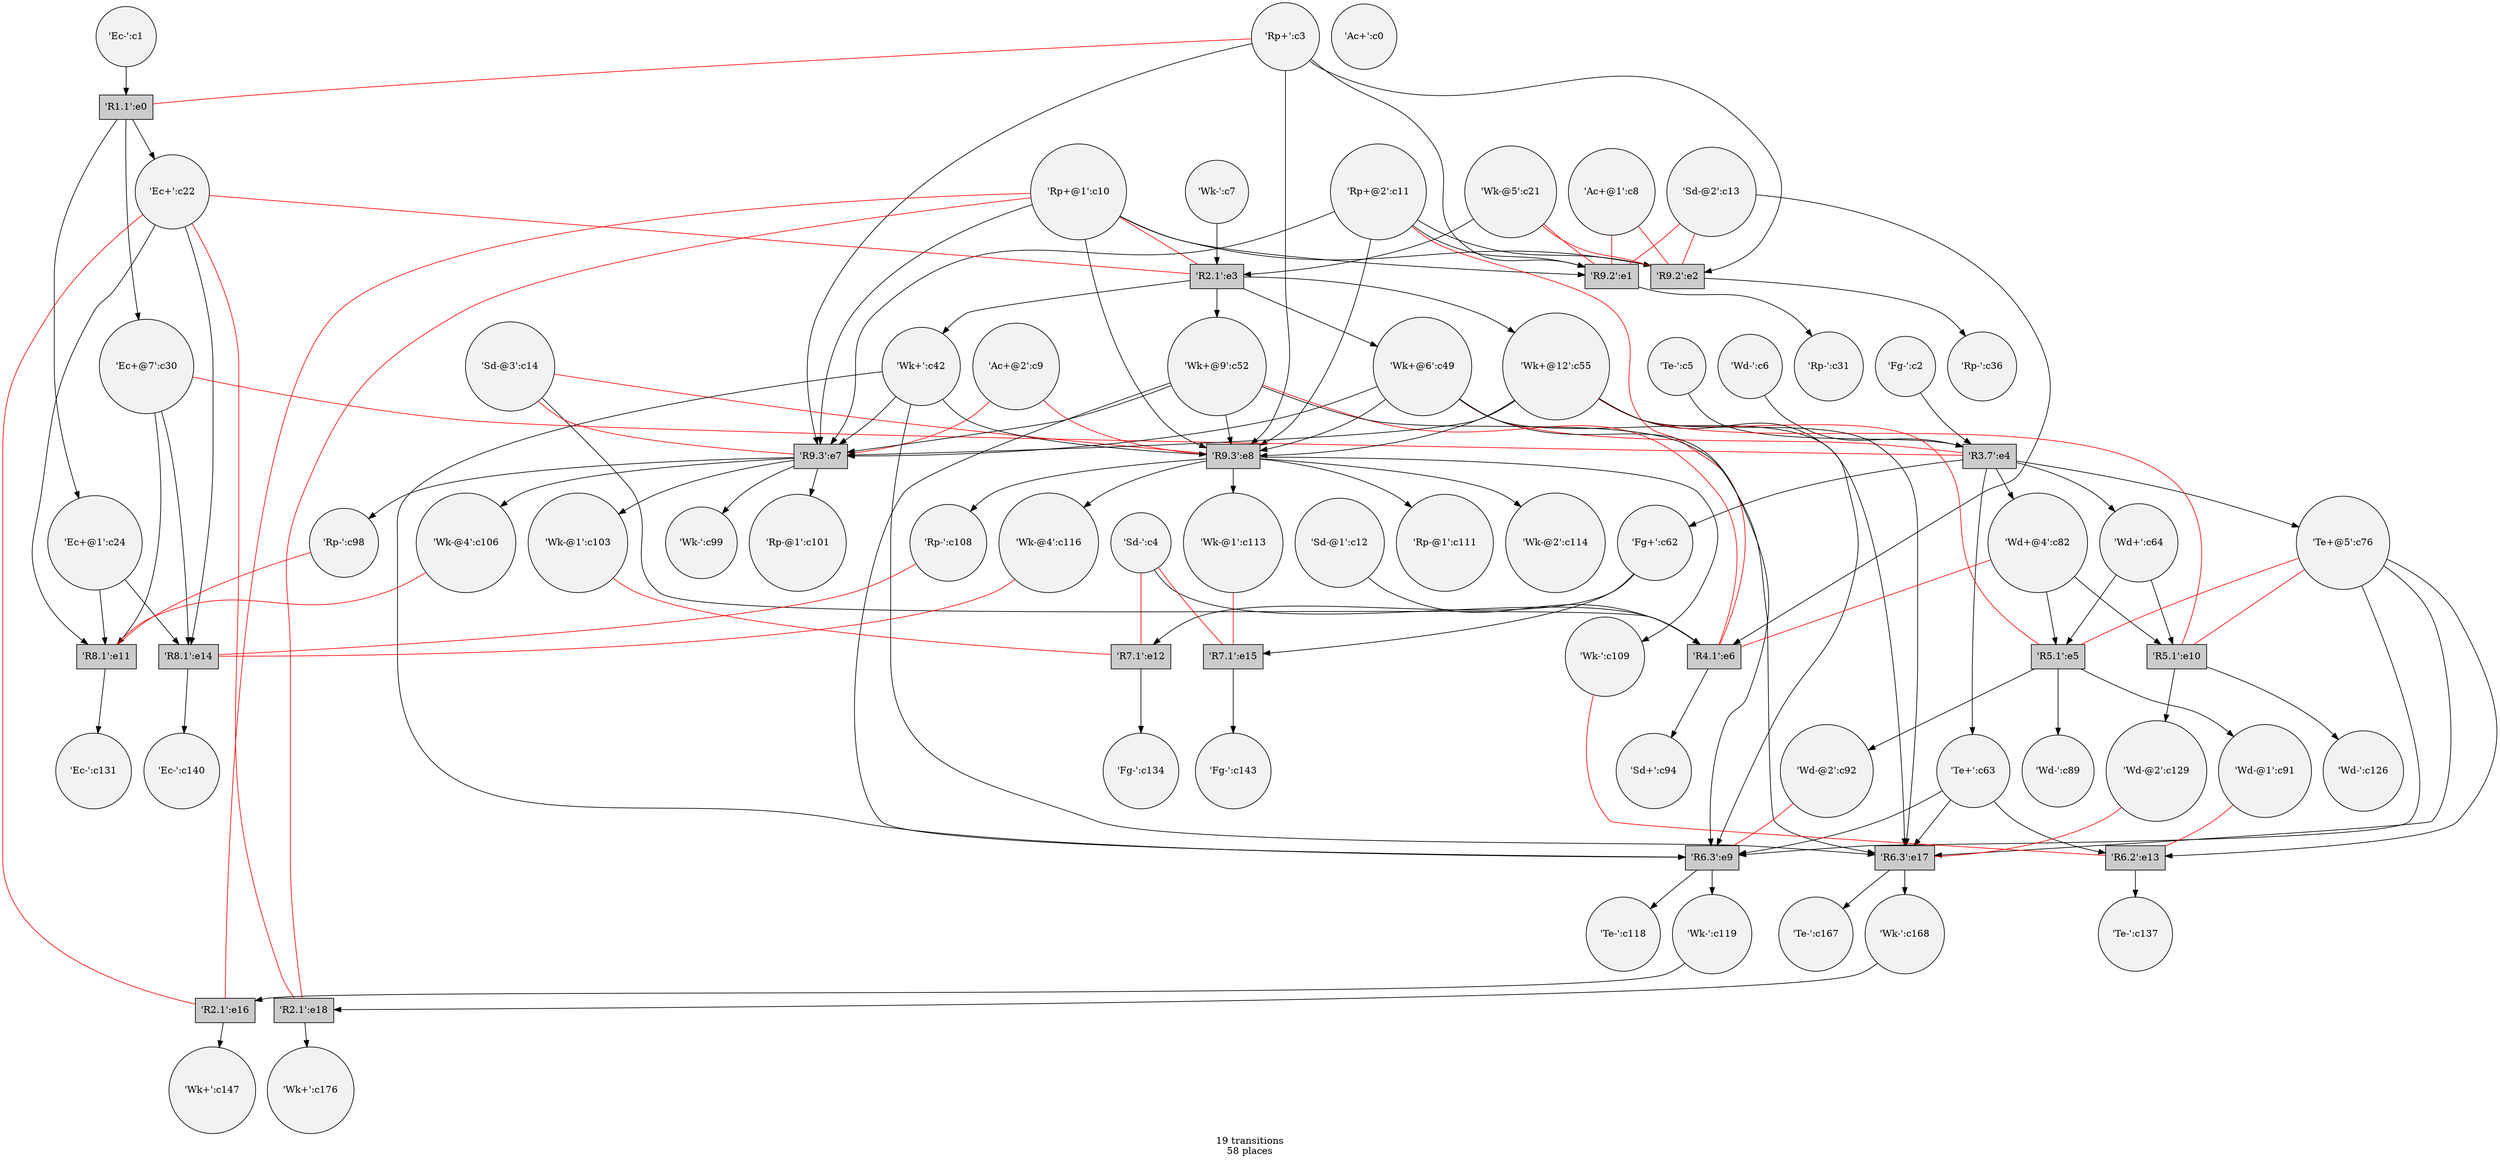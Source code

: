 digraph {
	/* transitions */
	node	[shape=box style=filled fillcolor=gray80];
	t139702618615232 [label="'R1.1':e0"];
	t139702618615280 [label="'R9.2':e1"];
	t139702618615328 [label="'R9.2':e2"];
	t139702618615376 [label="'R2.1':e3"];
	t139702618615424 [label="'R3.7':e4"];
	t139702618615472 [label="'R5.1':e5"];
	t139702618615520 [label="'R4.1':e6"];
	t139702618615568 [label="'R9.3':e7"];
	t139702618615616 [label="'R9.3':e8"];
	t139702618615664 [label="'R6.3':e9"];
	t139702618615712 [label="'R5.1':e10"];
	t139702618615760 [label="'R8.1':e11"];
	t139702618705984 [label="'R7.1':e12"];
	t139702618706032 [label="'R6.2':e13"];
	t139702618706080 [label="'R8.1':e14"];
	t139702618706128 [label="'R7.1':e15"];
	t139702618706176 [label="'R2.1':e16"];
	t139702618706224 [label="'R6.3':e17"];
	t139702618706272 [label="'R2.1':e18"];

	/* places, flow and context relations */
	node	[shape=circle fillcolor=gray95];
	p139702619522000 [label="'Ac+':c0"];

	p139702619524256 [label="'Ec-':c1"];
	p139702619524256 -> t139702618615232;

	p139702628211728 [label="'Fg-':c2"];
	p139702628211728 -> t139702618615424;

	p139702628210816 [label="'Rp+':c3"];
	p139702628210816 -> t139702618615328;
	p139702628210816 -> t139702618615568;
	p139702628210816 -> t139702618615616;
	p139702628210816 -> t139702618615280;
	p139702628210816 -> t139702618615232 [arrowhead=none color=red];

	p139702628211056 [label="'Sd-':c4"];
	p139702628211056 -> t139702618615520;
	p139702628211056 -> t139702618705984 [arrowhead=none color=red];
	p139702628211056 -> t139702618706128 [arrowhead=none color=red];

	p139702628210000 [label="'Te-':c5"];
	p139702628210000 -> t139702618615424;

	p139703528378864 [label="'Wd-':c6"];
	p139703528378864 -> t139702618615424;

	p139703528030464 [label="'Wk-':c7"];
	p139703528030464 -> t139702618615376;

	p139703528030272 [label="'Ac+@1':c8"];
	p139703528030272 -> t139702618615328 [arrowhead=none color=red];
	p139703528030272 -> t139702618615280 [arrowhead=none color=red];

	p139703528030368 [label="'Ac+@2':c9"];
	p139703528030368 -> t139702618615568 [arrowhead=none color=red];
	p139703528030368 -> t139702618615616 [arrowhead=none color=red];

	p139702628235056 [label="'Rp+@1':c10"];
	p139702628235056 -> t139702618615328;
	p139702628235056 -> t139702618615568;
	p139702628235056 -> t139702618615616;
	p139702628235056 -> t139702618615280;
	p139702628235056 -> t139702618706176 [arrowhead=none color=red];
	p139702628235056 -> t139702618615376 [arrowhead=none color=red];
	p139702628235056 -> t139702618706272 [arrowhead=none color=red];

	p139702628235584 [label="'Rp+@2':c11"];
	p139702628235584 -> t139702618615328;
	p139702628235584 -> t139702618615568;
	p139702628235584 -> t139702618615616;
	p139702628235584 -> t139702618615280;
	p139702628235584 -> t139702618615520 [arrowhead=none color=red];

	p139702628235632 [label="'Sd-@1':c12"];
	p139702628235632 -> t139702618615520;

	p139702628235872 [label="'Sd-@2':c13"];
	p139702628235872 -> t139702618615520;
	p139702628235872 -> t139702618615328 [arrowhead=none color=red];
	p139702628235872 -> t139702618615280 [arrowhead=none color=red];

	p139702628236448 [label="'Sd-@3':c14"];
	p139702628236448 -> t139702618615520;
	p139702628236448 -> t139702618615568 [arrowhead=none color=red];
	p139702628236448 -> t139702618615616 [arrowhead=none color=red];

	p139702628236352 [label="'Wk-@5':c21"];
	p139702628236352 -> t139702618615376;
	p139702628236352 -> t139702618615328 [arrowhead=none color=red];
	p139702628236352 -> t139702618615280 [arrowhead=none color=red];

	p139702628236208 [label="'Ec+':c22"];
	t139702618615232 -> p139702628236208;
	p139702628236208 -> t139702618706080;
	p139702628236208 -> t139702618615760;
	p139702628236208 -> t139702618706176 [arrowhead=none color=red];
	p139702628236208 -> t139702618615376 [arrowhead=none color=red];
	p139702628236208 -> t139702618706272 [arrowhead=none color=red];

	p139702628234528 [label="'Ec+@1':c24"];
	t139702618615232 -> p139702628234528;
	p139702628234528 -> t139702618706080;
	p139702628234528 -> t139702618615760;

	p139702628236688 [label="'Ec+@7':c30"];
	t139702618615232 -> p139702628236688;
	p139702628236688 -> t139702618706080;
	p139702628236688 -> t139702618615760;
	p139702628236688 -> t139702618615424 [arrowhead=none color=red];

	p139702628235200 [label="'Rp-':c31"];
	t139702618615280 -> p139702628235200;

	p139703527063360 [label="'Rp-':c36"];
	t139702618615328 -> p139703527063360;

	p139702619402448 [label="'Wk+':c42"];
	t139702618615376 -> p139702619402448;
	p139702619402448 -> t139702618615568;
	p139702619402448 -> t139702618706224;
	p139702619402448 -> t139702618615616;
	p139702619402448 -> t139702618615664;

	p139702619403312 [label="'Wk+@6':c49"];
	t139702618615376 -> p139702619403312;
	p139702619403312 -> t139702618615568;
	p139702619403312 -> t139702618706224;
	p139702619403312 -> t139702618615616;
	p139702619403312 -> t139702618615664;
	p139702619403312 -> t139702618615424 [arrowhead=none color=red];

	p139702619485520 [label="'Wk+@9':c52"];
	t139702618615376 -> p139702619485520;
	p139702619485520 -> t139702618615568;
	p139702619485520 -> t139702618706224;
	p139702619485520 -> t139702618615616;
	p139702619485520 -> t139702618615664;
	p139702619485520 -> t139702618615520 [arrowhead=none color=red];

	p139702619488112 [label="'Wk+@12':c55"];
	t139702618615376 -> p139702619488112;
	p139702619488112 -> t139702618615568;
	p139702619488112 -> t139702618706224;
	p139702619488112 -> t139702618615616;
	p139702619488112 -> t139702618615664;
	p139702619488112 -> t139702618615712 [arrowhead=none color=red];
	p139702619488112 -> t139702618615472 [arrowhead=none color=red];

	p139702619484704 [label="'Fg+':c62"];
	t139702618615424 -> p139702619484704;
	p139702619484704 -> t139702618705984;
	p139702619484704 -> t139702618706128;

	p139702619487344 [label="'Te+':c63"];
	t139702618615424 -> p139702619487344;
	p139702619487344 -> t139702618706224;
	p139702619487344 -> t139702618706032;
	p139702619487344 -> t139702618615664;

	p139702619487776 [label="'Wd+':c64"];
	t139702618615424 -> p139702619487776;
	p139702619487776 -> t139702618615712;
	p139702619487776 -> t139702618615472;

	p139703527090832 [label="'Te+@5':c76"];
	t139702618615424 -> p139703527090832;
	p139703527090832 -> t139702618706224;
	p139703527090832 -> t139702618615664;
	p139703527090832 -> t139702618706032;
	p139703527090832 -> t139702618615712 [arrowhead=none color=red];
	p139703527090832 -> t139702618615472 [arrowhead=none color=red];

	p139702619658992 [label="'Wd+@4':c82"];
	t139702618615424 -> p139702619658992;
	p139702619658992 -> t139702618615712;
	p139702619658992 -> t139702618615472;
	p139702619658992 -> t139702618615520 [arrowhead=none color=red];

	p139702619659088 [label="'Wd-':c89"];
	t139702618615472 -> p139702619659088;

	p139702619657744 [label="'Wd-@1':c91"];
	t139702618615472 -> p139702619657744;
	p139702619657744 -> t139702618706032 [arrowhead=none color=red];

	p139702619657168 [label="'Wd-@2':c92"];
	t139702618615472 -> p139702619657168;
	p139702619657168 -> t139702618615664 [arrowhead=none color=red];

	p139702619657264 [label="'Sd+':c94"];
	t139702618615520 -> p139702619657264;

	p139702619660240 [label="'Rp-':c98"];
	t139702618615568 -> p139702619660240;
	p139702619660240 -> t139702618615760 [arrowhead=none color=red];

	p139702619658608 [label="'Wk-':c99"];
	t139702618615568 -> p139702619658608;

	p139702619657696 [label="'Rp-@1':c101"];
	t139702618615568 -> p139702619657696;

	p139702619657072 [label="'Wk-@1':c103"];
	t139702618615568 -> p139702619657072;
	p139702619657072 -> t139702618705984 [arrowhead=none color=red];

	p139702619658272 [label="'Wk-@4':c106"];
	t139702618615568 -> p139702619658272;
	p139702619658272 -> t139702618615760 [arrowhead=none color=red];

	p139702619657936 [label="'Rp-':c108"];
	t139702618615616 -> p139702619657936;
	p139702619657936 -> t139702618706080 [arrowhead=none color=red];

	p139702619660000 [label="'Wk-':c109"];
	t139702618615616 -> p139702619660000;
	p139702619660000 -> t139702618706032 [arrowhead=none color=red];

	p139702619658080 [label="'Rp-@1':c111"];
	t139702618615616 -> p139702619658080;

	p139702619658032 [label="'Wk-@1':c113"];
	t139702618615616 -> p139702619658032;
	p139702619658032 -> t139702618706128 [arrowhead=none color=red];

	p139702619659184 [label="'Wk-@2':c114"];
	t139702618615616 -> p139702619659184;

	p139702619656400 [label="'Wk-@4':c116"];
	t139702618615616 -> p139702619656400;
	p139702619656400 -> t139702618706080 [arrowhead=none color=red];

	p139702619657120 [label="'Te-':c118"];
	t139702618615664 -> p139702619657120;

	p139702619660096 [label="'Wk-':c119"];
	t139702618615664 -> p139702619660096;
	p139702619660096 -> t139702618706176;

	p139702618611872 [label="'Wd-':c126"];
	t139702618615712 -> p139702618611872;

	p139702618612016 [label="'Wd-@2':c129"];
	t139702618615712 -> p139702618612016;
	p139702618612016 -> t139702618706224 [arrowhead=none color=red];

	p139702618612112 [label="'Ec-':c131"];
	t139702618615760 -> p139702618612112;

	p139702618612256 [label="'Fg-':c134"];
	t139702618705984 -> p139702618612256;

	p139702618612400 [label="'Te-':c137"];
	t139702618706032 -> p139702618612400;

	p139702618612544 [label="'Ec-':c140"];
	t139702618706080 -> p139702618612544;

	p139702618612688 [label="'Fg-':c143"];
	t139702618706128 -> p139702618612688;

	p139702618612880 [label="'Wk+':c147"];
	t139702618706176 -> p139702618612880;

	p139702618613840 [label="'Te-':c167"];
	t139702618706224 -> p139702618613840;

	p139702618613888 [label="'Wk-':c168"];
	t139702618706224 -> p139702618613888;
	p139702618613888 -> t139702618706272;

	p139702618614272 [label="'Wk+':c176"];
	t139702618706272 -> p139702618614272;

	graph [label="19 transitions\n58 places"];
}
